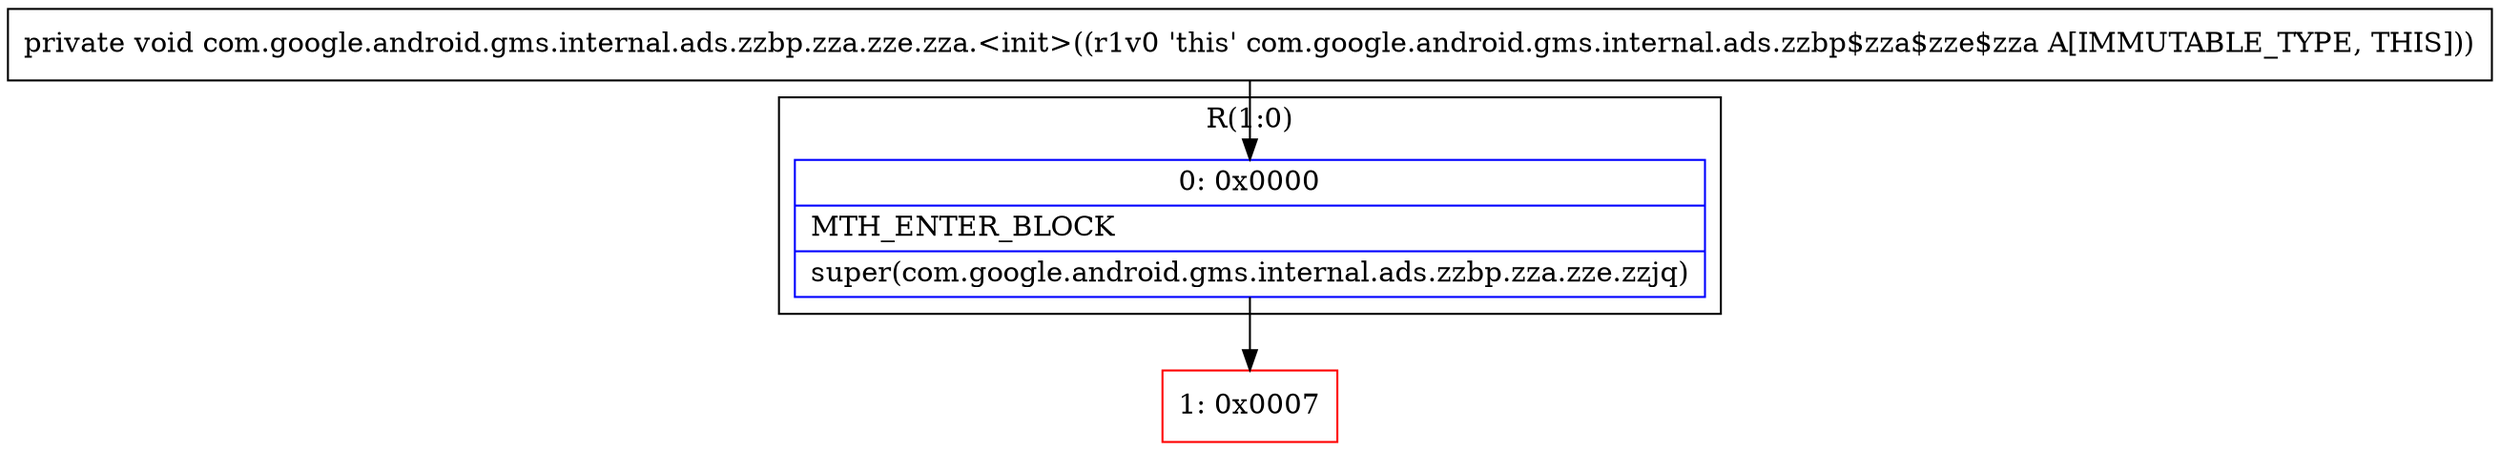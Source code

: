 digraph "CFG forcom.google.android.gms.internal.ads.zzbp.zza.zze.zza.\<init\>()V" {
subgraph cluster_Region_2135799904 {
label = "R(1:0)";
node [shape=record,color=blue];
Node_0 [shape=record,label="{0\:\ 0x0000|MTH_ENTER_BLOCK\l|super(com.google.android.gms.internal.ads.zzbp.zza.zze.zzjq)\l}"];
}
Node_1 [shape=record,color=red,label="{1\:\ 0x0007}"];
MethodNode[shape=record,label="{private void com.google.android.gms.internal.ads.zzbp.zza.zze.zza.\<init\>((r1v0 'this' com.google.android.gms.internal.ads.zzbp$zza$zze$zza A[IMMUTABLE_TYPE, THIS])) }"];
MethodNode -> Node_0;
Node_0 -> Node_1;
}

